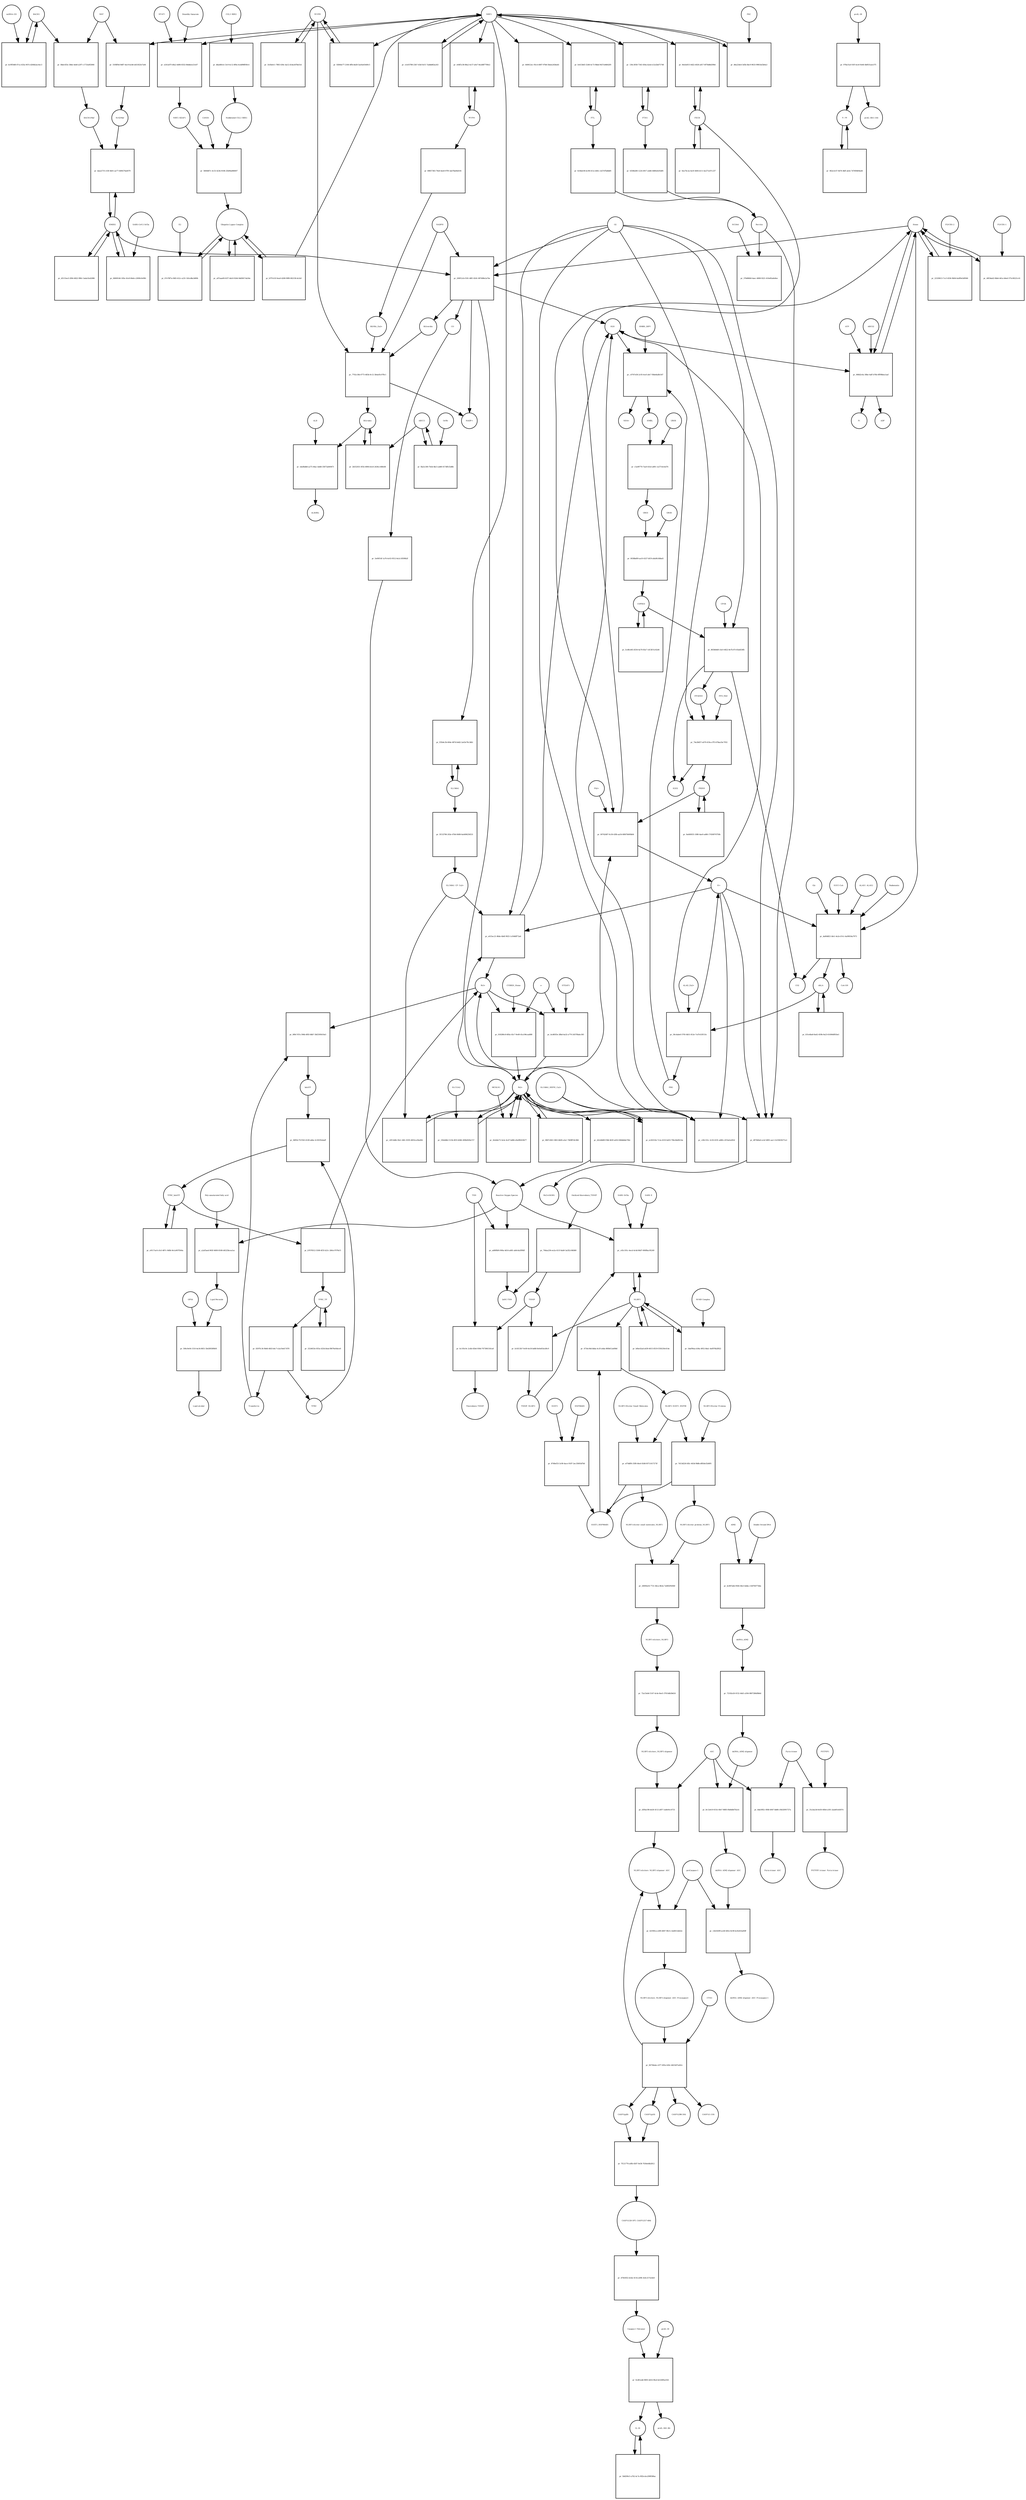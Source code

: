 strict digraph  {
Heme [annotation="urn_miriam_obo.chebi_CHEBI%3A30413", bipartite=0, cls="simple chemical", fontsize=4, label=Heme, shape=circle];
"pr_200f12cb-f181-48f1-8241-897d08e2a7be" [annotation="", bipartite=1, cls=process, fontsize=4, label="pr_200f12cb-f181-48f1-8241-897d08e2a7be", shape=square];
Biliverdin [annotation="urn_miriam_obo.chebi_CHEBI%3A17033", bipartite=0, cls="simple chemical", fontsize=4, label=Biliverdin, shape=circle];
HMOX1 [annotation=urn_miriam_uniprot_P09601, bipartite=0, cls=macromolecule, fontsize=4, label=HMOX1, shape=circle];
O2 [annotation="urn_miriam_obo.chebi_CHEBI%3A15379", bipartite=0, cls="simple chemical", fontsize=4, label=O2, shape=circle];
NADPH [annotation="urn_miriam_obo.chebi_CHEBI%3A16474", bipartite=0, cls="simple chemical", fontsize=4, label=NADPH, shape=circle];
H2O [annotation="urn_miriam_obo.chebi_CHEBI%3A15377", bipartite=0, cls="simple chemical", fontsize=4, label=H2O, shape=circle];
"Fe2+" [annotation="urn_miriam_obo.chebi_CHEBI%3A29033", bipartite=0, cls="simple chemical", fontsize=4, label="Fe2+", shape=circle];
"NADP+" [annotation="urn_miriam_obo.chebi_CHEBI%3A18009", bipartite=0, cls="simple chemical", fontsize=4, label="NADP+", shape=circle];
CO [annotation="urn_miriam_obo.chebi_CHEBI%3A17245", bipartite=0, cls="simple chemical", fontsize=4, label=CO, shape=circle];
"pr_22329613-7ccf-4556-9b94-6a0f9e5d9566" [annotation="", bipartite=1, cls=process, fontsize=4, label="pr_22329613-7ccf-4556-9b94-6a0f9e5d9566", shape=square];
"FLVCR1-2" [annotation=urn_miriam_uniprot_Q9Y5Y0, bipartite=0, cls=macromolecule, fontsize=4, label="FLVCR1-2", shape=circle];
"pr_7702c34b-0773-483b-9c12-3b4a05c978c1" [annotation="", bipartite=1, cls=process, fontsize=4, label="pr_7702c34b-0773-483b-9c12-3b4a05c978c1", shape=square];
Bilirubin [annotation="urn_miriam_obo.chebi_CHEBI%3A16990", bipartite=0, cls="simple chemical", fontsize=4, label=Bilirubin, shape=circle];
BLVRB [annotation=urn_miriam_uniprot_P30043, bipartite=0, cls=macromolecule, fontsize=4, label=BLVRB, shape=circle];
"BLVRA_Zn2+" [annotation="urn_miriam_obo.chebi_CHEBI%3A29805|urn_miriam_uniprot_P53004", bipartite=0, cls=complex, fontsize=4, label="BLVRA_Zn2+", shape=circle];
"pr_2b552031-0f1b-4906-b5c8-2436cc48fe68" [annotation="", bipartite=1, cls=process, fontsize=4, label="pr_2b552031-0f1b-4906-b5c8-2436cc48fe68", shape=square];
ABCC1 [annotation=urn_miriam_uniprot_P02768, bipartite=0, cls=macromolecule, fontsize=4, label=ABCC1, shape=circle];
"pr_ebe8bdb6-a275-46ac-bdd8-35873a849471" [annotation="", bipartite=1, cls=process, fontsize=4, label="pr_ebe8bdb6-a275-46ac-bdd8-35873a849471", shape=square];
ALB [annotation=urn_miriam_uniprot_P02768, bipartite=0, cls=macromolecule, fontsize=4, label=ALB, shape=circle];
"ALB/BIL" [annotation="urn_miriam_uniprot_P02768|urn_miriam_obo.chebi_CHEBI%3A16990", bipartite=0, cls=complex, fontsize=4, label="ALB/BIL", shape=circle];
NRF2 [annotation="", bipartite=0, cls=macromolecule, fontsize=4, label=NRF2, shape=circle];
"pr_51f6ff0d-9d87-4ec9-bcb8-eb51823e7a44" [annotation="", bipartite=1, cls=process, fontsize=4, label="pr_51f6ff0d-9d87-4ec9-bcb8-eb51823e7a44", shape=square];
MAF [annotation=urn_miriam_uniprot_O75444, bipartite=0, cls=macromolecule, fontsize=4, label=MAF, shape=circle];
"Nrf2/Maf" [annotation="", bipartite=0, cls=complex, fontsize=4, label="Nrf2/Maf", shape=circle];
"pr_0bdc455e-38de-4eb0-a297-c1733a0f2066" [annotation="", bipartite=1, cls=process, fontsize=4, label="pr_0bdc455e-38de-4eb0-a297-c1733a0f2066", shape=square];
BACH1 [annotation=urn_miriam_uniprot_O14867, bipartite=0, cls=macromolecule, fontsize=4, label=BACH1, shape=circle];
"BACH1/Maf" [annotation="", bipartite=0, cls=complex, fontsize=4, label="BACH1/Maf", shape=circle];
"pr_bc9f50d8-47ca-433a-947e-d264b2ac4ec3" [annotation="", bipartite=1, cls=process, fontsize=4, label="pr_bc9f50d8-47ca-433a-947e-d264b2ac4ec3", shape=square];
"miRNA-155" [annotation=urn_miriam_ncbigene_406947, bipartite=0, cls="nucleic acid feature", fontsize=4, label="miRNA-155", shape=circle];
"pr_daea571f-c03f-4b01-ae77-fd09276a6079" [annotation="", bipartite=1, cls=process, fontsize=4, label="pr_daea571f-c03f-4b01-ae77-fd09276a6079", shape=square];
PRIN9 [annotation="urn_miriam_obo.chebi_CHEBI%3A15430", bipartite=0, cls="simple chemical", fontsize=4, label=PRIN9, shape=circle];
"pr_00742487-0c36-43fb-aa54-68f47b000b04" [annotation="", bipartite=1, cls=process, fontsize=4, label="pr_00742487-0c36-43fb-aa54-68f47b000b04", shape=square];
FECH [annotation=urn_miriam_uniprot_P22830, bipartite=0, cls=macromolecule, fontsize=4, label=FECH, shape=circle];
"Pb2+" [annotation="urn_miriam_obo.chebi_CHEBI%3A27889", bipartite=0, cls="simple chemical", fontsize=4, label="Pb2+", shape=circle];
"H+" [annotation="urn_miriam_obo.chebi_CHEBI%3A15378", bipartite=0, cls="simple chemical", fontsize=4, label="H+", shape=circle];
"SUCC-CoA" [annotation="urn_miriam_obo.chebi_CHEBI%3A57292", bipartite=0, cls="simple chemical", fontsize=4, label="SUCC-CoA", shape=circle];
"pr_da80d821-bfe1-4e2e-b7e1-4a09034a7973" [annotation="", bipartite=1, cls=process, fontsize=4, label="pr_da80d821-bfe1-4e2e-b7e1-4a09034a7973", shape=square];
dALA [annotation="urn_miriam_obo.chebi_CHEBI%3A356416", bipartite=0, cls="simple chemical", fontsize=4, label=dALA, shape=circle];
ALAS1_ALAS2 [annotation="urn_miriam_uniprot_P13196|urn_miriam_uniprot_P22557", bipartite=0, cls=complex, fontsize=4, label=ALAS1_ALAS2, shape=circle];
Panhematin [annotation="urn_miriam_obo.chebi_CHEBI%3A50385", bipartite=0, cls="simple chemical", fontsize=4, label=Panhematin, shape=circle];
Gly [annotation="urn_miriam_obo.chebi_CHEBI%3A57305", bipartite=0, cls="simple chemical", fontsize=4, label=Gly, shape=circle];
"CoA-SH" [annotation="urn_miriam_obo.chebi_CHEBI%3A15346", bipartite=0, cls="simple chemical", fontsize=4, label="CoA-SH", shape=circle];
CO2 [annotation="urn_miriam_obo.chebi_CHEBI%3A16526", bipartite=0, cls="simple chemical", fontsize=4, label=CO2, shape=circle];
"pr_e241a67f-d0a2-4d06-8332-84ddeee21e67" [annotation="", bipartite=1, cls=process, fontsize=4, label="pr_e241a67f-d0a2-4d06-8332-84ddeee21e67", shape=square];
KEAP1 [annotation=urn_miriam_uniprot_Q14145, bipartite=0, cls=macromolecule, fontsize=4, label=KEAP1, shape=circle];
NRF2_KEAP1 [annotation="urn_miriam_uniprot_Q14145|urn_miriam_uniprot_Q16236", bipartite=0, cls=complex, fontsize=4, label=NRF2_KEAP1, shape=circle];
"Dimethly fumarate" [annotation="urn_miriam_obo.chebi_CHEBI%3A76004", bipartite=0, cls="simple chemical", fontsize=4, label="Dimethly fumarate", shape=circle];
"Ubiquitin Ligase Complex" [annotation="urn_miriam_uniprot_Q14145|urn_miriam_uniprot_Q15843|urn_miriam_uniprot_Q13618|urn_miriam_uniprot_P62877|urn_miriam_uniprot_Q16236|urn_miriam_uniprot_P0CG48|urn_miriam_pubmed_19940261|urn_miriam_interpro_IPR000608", bipartite=0, cls=complex, fontsize=4, label="Ubiquitin Ligase Complex", shape=circle];
"pr_a97aaa69-61f7-4dc8-9244-9dd5817ab34e" [annotation="", bipartite=1, cls=process, fontsize=4, label="pr_a97aaa69-61f7-4dc8-9244-9dd5817ab34e", shape=square];
"pr_30c4abe6-5793-4b51-812e-7cd7e53f153c" [annotation="", bipartite=1, cls=process, fontsize=4, label="pr_30c4abe6-5793-4b51-812e-7cd7e53f153c", shape=square];
PBG [annotation="urn_miriam_obo.chebi_CHEBI%3A58126", bipartite=0, cls="simple chemical", fontsize=4, label=PBG, shape=circle];
"ALAD_Zn2+" [annotation="urn_miriam_uniprot_P13716|urn_miriam_obo.chebi_CHEBI%3A29105", bipartite=0, cls=complex, fontsize=4, label="ALAD_Zn2+", shape=circle];
"pr_c0747e58-2c93-4cef-a8c7-f8de8adfe547" [annotation="", bipartite=1, cls=process, fontsize=4, label="pr_c0747e58-2c93-4cef-a8c7-f8de8adfe547", shape=square];
HMBL [annotation="urn_miriam_obo.chebi_CHEBI%3A57845", bipartite=0, cls="simple chemical", fontsize=4, label=HMBL, shape=circle];
HMBS_DIPY [annotation="urn_miriam_obo.chebi_CHEBI%3A36319|urn_miriam_uniprot_P08397", bipartite=0, cls=complex, fontsize=4, label=HMBS_DIPY, shape=circle];
"NH4+" [annotation="urn_miriam_obo.chebi_CHEBI%3A28938", bipartite=0, cls="simple chemical", fontsize=4, label="NH4+", shape=circle];
"pr_c5a99770-7ea9-41b3-a891-1a5714cfed74" [annotation="", bipartite=1, cls=process, fontsize=4, label="pr_c5a99770-7ea9-41b3-a891-1a5714cfed74", shape=square];
URO3 [annotation="urn_miriam_obo.chebi_CHEBI%3A15437", bipartite=0, cls="simple chemical", fontsize=4, label=URO3, shape=circle];
UROS [annotation=urn_miriam_uniprot_P10746, bipartite=0, cls=macromolecule, fontsize=4, label=UROS, shape=circle];
"pr_0038bd09-aa10-4327-bf19-a8a9fcfd8ad1" [annotation="", bipartite=1, cls=process, fontsize=4, label="pr_0038bd09-aa10-4327-bf19-a8a9fcfd8ad1", shape=square];
COPRO3 [annotation="urn_miriam_obo.chebi_CHEBI%3A15439", bipartite=0, cls="simple chemical", fontsize=4, label=COPRO3, shape=circle];
UROD [annotation=urn_miriam_uniprot_P06132, bipartite=0, cls=macromolecule, fontsize=4, label=UROD, shape=circle];
"pr_8658d4d0-cbc0-4822-8e7b-87c03abf24fb" [annotation="", bipartite=1, cls=process, fontsize=4, label="pr_8658d4d0-cbc0-4822-8e7b-87c03abf24fb", shape=square];
PPGEN9 [annotation="urn_miriam_obo.chebi_CHEBI%3A15435", bipartite=0, cls="simple chemical", fontsize=4, label=PPGEN9, shape=circle];
CPOX [annotation=urn_miriam_uniprot_P36551, bipartite=0, cls=macromolecule, fontsize=4, label=CPOX, shape=circle];
H2O2 [annotation="urn_miriam_obo.chebi_CHEBI%3A16240", bipartite=0, cls="simple chemical", fontsize=4, label=H2O2, shape=circle];
"pr_74e28d57-eb79-419a-a7f5-b78aa1bc7052" [annotation="", bipartite=1, cls=process, fontsize=4, label="pr_74e28d57-eb79-419a-a7f5-b78aa1bc7052", shape=square];
PPO_FAD [annotation="urn_miriam_obo.chebi_CHEBI%3A16238|urn_miriam_uniprot_P50336", bipartite=0, cls=complex, fontsize=4, label=PPO_FAD, shape=circle];
"pr_e1e03788-23b7-41bf-8cf1-7adddd62a243" [annotation="", bipartite=1, cls=process, fontsize=4, label="pr_e1e03788-23b7-41bf-8cf1-7adddd62a243", shape=square];
"pr_031e4ba8-8a42-459b-9a23-616944f81be1" [annotation="", bipartite=1, cls="uncertain process", fontsize=4, label="pr_031e4ba8-8a42-459b-9a23-616944f81be1", shape=square];
"pr_5cd8cd45-d534-4a70-83a7-1d13b7a142d4" [annotation="", bipartite=1, cls="uncertain process", fontsize=4, label="pr_5cd8cd45-d534-4a70-83a7-1d13b7a142d4", shape=square];
"pr_9a460035-1080-4ae0-ad66-17456974750b" [annotation="", bipartite=1, cls="uncertain process", fontsize=4, label="pr_9a460035-1080-4ae0-ad66-17456974750b", shape=square];
"Poly-unsaturated fatty acid" [annotation="urn_miriam_obo.chebi_CHEBI%3A26208", bipartite=0, cls="simple chemical", fontsize=4, label="Poly-unsaturated fatty acid", shape=circle];
"pr_a2af5aed-965f-4600-8168-d4323bcea1ac" [annotation="", bipartite=1, cls=process, fontsize=4, label="pr_a2af5aed-965f-4600-8168-d4323bcea1ac", shape=square];
"Lipid Peroxide" [annotation="urn_miriam_obo.chebi_CHEBI%3A61051", bipartite=0, cls="simple chemical", fontsize=4, label="Lipid Peroxide", shape=circle];
"Reactive Oxygen Species" [annotation="urn_miriam_obo.chebi_CHEBI%3A26523", bipartite=0, cls="simple chemical", fontsize=4, label="Reactive Oxygen Species", shape=circle];
"pr_d974b9a0-a1ef-4891-aec1-0c93630271e2" [annotation="", bipartite=1, cls=process, fontsize=4, label="pr_d974b9a0-a1ef-4891-aec1-0c93630271e2", shape=square];
"Fe(3+)O(OH)" [annotation="urn_miriam_obo.chebi_CHEBI%3A78619", bipartite=0, cls="simple chemical", fontsize=4, label="Fe(3+)O(OH)", shape=circle];
Ferritin [annotation=urn_miriam_uniprot_P02794, bipartite=0, cls=complex, fontsize=4, label=Ferritin, shape=circle];
"pr_c6f12ddb-30e1-44fc-8195-4855ca30a494" [annotation="", bipartite=1, cls=process, fontsize=4, label="pr_c6f12ddb-30e1-44fc-8195-4855ca30a494", shape=square];
"SLC40A1_CP_Cu2+" [annotation="urn_miriam_uniprot_P00450|urn_miriam_uniprot_Q9NP59|urn_miriam_obo.chebi_CHEBI%3A29036", bipartite=0, cls=complex, fontsize=4, label="SLC40A1_CP_Cu2+", shape=circle];
"pr_e615ec21-86de-4b4f-9925-1cf446ff72a6" [annotation="", bipartite=1, cls=process, fontsize=4, label="pr_e615ec21-86de-4b4f-9925-1cf446ff72a6", shape=square];
"Fe3+" [annotation="urn_miriam_obo.chebi_CHEBI%3A29034", bipartite=0, cls="simple chemical", fontsize=4, label="Fe3+", shape=circle];
SLC40A1 [annotation=urn_miriam_ncbigene_30061, bipartite=0, cls="nucleic acid feature", fontsize=4, label=SLC40A1, shape=circle];
"pr_f35b4c3b-664e-487d-b4d2-2a43e78c3db1" [annotation="", bipartite=1, cls=process, fontsize=4, label="pr_f35b4c3b-664e-487d-b4d2-2a43e78c3db1", shape=square];
FTH1 [annotation=urn_miriam_ncbigene_2495, bipartite=0, cls="nucleic acid feature", fontsize=4, label=FTH1, shape=circle];
"pr_136c3058-7343-456a-b2ed-e12e2bd71748" [annotation="", bipartite=1, cls=process, fontsize=4, label="pr_136c3058-7343-456a-b2ed-e12e2bd71748", shape=square];
FTL [annotation=urn_miriam_ncbigene_2512, bipartite=0, cls="nucleic acid feature", fontsize=4, label=FTL, shape=circle];
"pr_fe413b45-5248-4c73-9bbd-9437a9d642f0" [annotation="", bipartite=1, cls=process, fontsize=4, label="pr_fe413b45-5248-4c73-9bbd-9437a9d642f0", shape=square];
"pr_6358b280-1224-4917-a4d6-4480efe05df6" [annotation="", bipartite=1, cls=process, fontsize=4, label="pr_6358b280-1224-4917-a4d6-4480efe05df6", shape=square];
"pr_0c0bdc06-bc98-411e-b40c-cb37d7bdbbf6" [annotation="", bipartite=1, cls=process, fontsize=4, label="pr_0c0bdc06-bc98-411e-b40c-cb37d7bdbbf6", shape=square];
"pr_9eb3e815-0d22-4026-a817-8f7fdd6d390d" [annotation="", bipartite=1, cls=process, fontsize=4, label="pr_9eb3e815-0d22-4026-a817-8f7fdd6d390d", shape=square];
"pr_0ea74c2a-4e3f-4404-b111-be271e07c237" [annotation="", bipartite=1, cls=process, fontsize=4, label="pr_0ea74c2a-4e3f-4404-b111-be271e07c237", shape=square];
"pr_d5115ee3-2f64-4822-99b1-3ada1fa42086" [annotation="", bipartite=1, cls=process, fontsize=4, label="pr_d5115ee3-2f64-4822-99b1-3ada1fa42086", shape=square];
BLVRA [annotation=urn_miriam_ncbigene_644, bipartite=0, cls="nucleic acid feature", fontsize=4, label=BLVRA, shape=circle];
"pr_e64f5c38-88a2-4c57-a0e7-8e2d8f7700e2" [annotation="", bipartite=1, cls=process, fontsize=4, label="pr_e64f5c38-88a2-4c57-a0e7-8e2d8f7700e2", shape=square];
"pr_92844e77-2166-4ffb-bb28-5ae0a45449c5" [annotation="", bipartite=1, cls=process, fontsize=4, label="pr_92844e77-2166-4ffb-bb28-5ae0a45449c5", shape=square];
"pr_1b18a0c1-7883-436c-ba12-d1da3d7bb31d" [annotation="", bipartite=1, cls=process, fontsize=4, label="pr_1b18a0c1-7883-436c-ba12-d1da3d7bb31d", shape=square];
"pr_89857383-79e8-4ee8-97f9-3ab78a84d104" [annotation="", bipartite=1, cls=process, fontsize=4, label="pr_89857383-79e8-4ee8-97f9-3ab78a84d104", shape=square];
"pr_5f132786-202e-47b6-8408-6a4496256531" [annotation="", bipartite=1, cls=process, fontsize=4, label="pr_5f132786-202e-47b6-8408-6a4496256531", shape=square];
"pr_37b686b9-4aec-4808-9221-410e85a6e8ee" [annotation="", bipartite=1, cls=process, fontsize=4, label="pr_37b686b9-4aec-4808-9221-410e85a6e8ee", shape=square];
NCOA4 [annotation=urn_miriam_uniprot_Q13772, bipartite=0, cls=macromolecule, fontsize=4, label=NCOA4, shape=circle];
"pr_018280c8-685a-43c7-9e49-41a196caa888" [annotation="", bipartite=1, cls=process, fontsize=4, label="pr_018280c8-685a-43c7-9e49-41a196caa888", shape=square];
CYBRD1_Heme [annotation="urn_miriam_uniprot_Q53TN4|urn_miriam_obo.chebi_CHEBI%3A30413", bipartite=0, cls=complex, fontsize=4, label=CYBRD1_Heme, shape=circle];
"e-" [annotation="urn_miriam_obo.chebi_CHEBI%3A10545", bipartite=0, cls="simple chemical", fontsize=4, label="e-", shape=circle];
"pr_33fa8db2-513b-4f25-b046-269b4500a727" [annotation="", bipartite=1, cls=process, fontsize=4, label="pr_33fa8db2-513b-4f25-b046-269b4500a727", shape=square];
SLC11A2 [annotation=urn_miriam_uniprot_P49281, bipartite=0, cls=macromolecule, fontsize=4, label=SLC11A2, shape=circle];
"pr_506c9e04-1510-4e34-8651-5b43f6589b91" [annotation="", bipartite=1, cls=process, fontsize=4, label="pr_506c9e04-1510-4e34-8651-5b43f6589b91", shape=square];
"Lipid alcohol" [annotation="urn_miriam_obo.chebi_CHEBI%3A24026", bipartite=0, cls="simple chemical", fontsize=4, label="Lipid alcohol", shape=circle];
GPX4 [annotation=urn_miriam_uniprot_P36969, bipartite=0, cls=macromolecule, fontsize=4, label=GPX4, shape=circle];
"pr_fd069146-185e-41e9-84eb-c2009cfe09fc" [annotation="", bipartite=1, cls=process, fontsize=4, label="pr_fd069146-185e-41e9-84eb-c2009cfe09fc", shape=square];
"SARS-CoV-2 Orf3a" [annotation="urn_miriam_uniprot_P0DTC3|urn_miriam_taxonomy_2697049", bipartite=0, cls=macromolecule, fontsize=4, label="SARS-CoV-2 Orf3a", shape=circle];
"pr_d3cb4b89-f38d-463f-ad16-048dddde706c" [annotation="", bipartite=1, cls=process, fontsize=4, label="pr_d3cb4b89-f38d-463f-ad16-048dddde706c", shape=square];
"pr_fba5c300-7b5d-4bc5-ab80-017dffcf2d8b" [annotation="", bipartite=1, cls=process, fontsize=4, label="pr_fba5c300-7b5d-4bc5-ab80-017dffcf2d8b", shape=square];
Orf9c [annotation=urn_miriam_taxonomy_2697049, bipartite=0, cls=macromolecule, fontsize=4, label=Orf9c, shape=circle];
CUL3_RBX1 [annotation="urn_miriam_uniprot_Q13618|urn_miriam_uniprot_P62877", bipartite=0, cls=complex, fontsize=4, label=CUL3_RBX1, shape=circle];
"pr_dbad40cb-13c9-4c12-8f0a-4cdd96ff49c4" [annotation="", bipartite=1, cls=process, fontsize=4, label="pr_dbad40cb-13c9-4c12-8f0a-4cdd96ff49c4", shape=square];
"Neddylated CUL3_RBX1" [annotation="urn_miriam_uniprot_Q15843|urn_miriam_uniprot_Q13618|urn_miriam_uniprot_P62877", bipartite=0, cls=complex, fontsize=4, label="Neddylated CUL3_RBX1", shape=circle];
"pr_640612ec-95c4-4087-97b8-58afa243beb5" [annotation="", bipartite=1, cls=process, fontsize=4, label="pr_640612ec-95c4-4087-97b8-58afa243beb5", shape=square];
"pr_5849d07c-4c53-423b-9108-25b90a886007" [annotation="", bipartite=1, cls=process, fontsize=4, label="pr_5849d07c-4c53-423b-9108-25b90a886007", shape=square];
CAND1 [annotation=urn_miriam_uniprot_Q86VP6, bipartite=0, cls=macromolecule, fontsize=4, label=CAND1, shape=circle];
E2 [annotation=urn_miriam_interpro_IPR000608, bipartite=0, cls=macromolecule, fontsize=4, label=E2, shape=circle];
"pr_67e78f7a-f483-412c-a231-1b5cd8a3d00b" [annotation="", bipartite=1, cls=process, fontsize=4, label="pr_67e78f7a-f483-412c-a231-1b5cd8a3d00b", shape=square];
"pr_d6a224e4-5d5b-4bc9-9633-9981faf2b0a3" [annotation="", bipartite=1, cls=process, fontsize=4, label="pr_d6a224e4-5d5b-4bc9-9633-9981faf2b0a3", shape=square];
PKC [annotation="urn_miriam_pubmed_12198130|urn_miriam_interpro_IPR012233", bipartite=0, cls=macromolecule, fontsize=4, label=PKC, shape=circle];
"pr_40f3dad2-0bb4-441a-b6ed-575c00221c41" [annotation="", bipartite=1, cls=process, fontsize=4, label="pr_40f3dad2-0bb4-441a-b6ed-575c00221c41", shape=square];
"FLVCR1-1" [annotation=urn_miriam_uniprot_Q9Y5Y0, bipartite=0, cls=macromolecule, fontsize=4, label="FLVCR1-1", shape=circle];
"pr_068d2c6a-38be-4aff-b76b-0ff98bea1aaf" [annotation="", bipartite=1, cls=process, fontsize=4, label="pr_068d2c6a-38be-4aff-b76b-0ff98bea1aaf", shape=square];
ABCG2 [annotation=urn_miriam_uniprot_Q9UNQ0, bipartite=0, cls="macromolecule multimer", fontsize=4, label=ABCG2, shape=circle];
ATP [annotation="urn_miriam_obo.chebi_CHEBI%3A30616", bipartite=0, cls="simple chemical", fontsize=4, label=ATP, shape=circle];
Pi [annotation="urn_miriam_obo.chebi_CHEBI%3A18367", bipartite=0, cls="simple chemical", fontsize=4, label=Pi, shape=circle];
ADP [annotation="urn_miriam_obo.chebi_CHEBI%3A456216", bipartite=0, cls="simple chemical", fontsize=4, label=ADP, shape=circle];
"pr_ec82510e-7c2a-4333-bd33-70bc4bd9214e" [annotation="", bipartite=1, cls=process, fontsize=4, label="pr_ec82510e-7c2a-4333-bd33-70bc4bd9214e", shape=square];
"SLC40A1_HEPH_Cu2+" [annotation="urn_miriam_uniprot_Q9BQS7|urn_miriam_uniprot_Q9NP59|urn_miriam_obo.chebi_CHEBI%3A28694", bipartite=0, cls=complex, fontsize=4, label="SLC40A1_HEPH_Cu2+", shape=circle];
"pr_c49c331c-3c50-4191-a686-c2f14a5e4f2d" [annotation="", bipartite=1, cls=process, fontsize=4, label="pr_c49c331c-3c50-4191-a686-c2f14a5e4f2d", shape=square];
"pr_089c7d7a-394b-4f83-8db7-3bf2595610a5" [annotation="", bipartite=1, cls=process, fontsize=4, label="pr_089c7d7a-394b-4f83-8db7-3bf2595610a5", shape=square];
Transferrin [annotation=urn_miriam_uniprot_P02787, bipartite=0, cls=macromolecule, fontsize=4, label=Transferrin, shape=circle];
holoTF [annotation="urn_miriam_uniprot_P02787|urn_miriam_obo.chebi_CHEBI%3A29034", bipartite=0, cls=complex, fontsize=4, label=holoTF, shape=circle];
TFRC [annotation=urn_miriam_uniprot_P02786, bipartite=0, cls="macromolecule multimer", fontsize=4, label=TFRC, shape=circle];
"pr_06f92c79-f543-4149-ab6a-3c50195ebaff" [annotation="", bipartite=1, cls=process, fontsize=4, label="pr_06f92c79-f543-4149-ab6a-3c50195ebaff", shape=square];
TFRC_holoTF [annotation="urn_miriam_uniprot_P02787|urn_miriam_obo.chebi_CHEBI%3A29034|urn_miriam_uniprot_P02786", bipartite=0, cls=complex, fontsize=4, label=TFRC_holoTF, shape=circle];
"pr_e9117ac6-cfe3-487c-9d0b-9e1a947f564a" [annotation="", bipartite=1, cls=process, fontsize=4, label="pr_e9117ac6-cfe3-487c-9d0b-9e1a947f564a", shape=square];
"pr_b7678512-5508-4f35-b21c-266ce7078cf1" [annotation="", bipartite=1, cls=process, fontsize=4, label="pr_b7678512-5508-4f35-b21c-266ce7078cf1", shape=square];
TFRC_TF [annotation="urn_miriam_uniprot_P02787|urn_miriam_uniprot_P02786", bipartite=0, cls=complex, fontsize=4, label=TFRC_TF, shape=circle];
"pr_4cd65f3e-28bd-4a32-a770-2457f8abc365" [annotation="", bipartite=1, cls=process, fontsize=4, label="pr_4cd65f3e-28bd-4a32-a770-2457f8abc365", shape=square];
STEAP3 [annotation=urn_miriam_uniprot_Q658P3, bipartite=0, cls=macromolecule, fontsize=4, label=STEAP3, shape=circle];
"pr_42eb6e73-3e2e-4cd7-bd84-e9a9f6410b77" [annotation="", bipartite=1, cls=process, fontsize=4, label="pr_42eb6e73-3e2e-4cd7-bd84-e9a9f6410b77", shape=square];
MCOLN1 [annotation=urn_miriam_uniprot_Q9GZU1, bipartite=0, cls=macromolecule, fontsize=4, label=MCOLN1, shape=circle];
"pr_0867c863-1863-4b00-a3a1-7469ff18c966" [annotation="", bipartite=1, cls=process, fontsize=4, label="pr_0867c863-1863-4b00-a3a1-7469ff18c966", shape=square];
"pr_2524653e-855a-425d-bfad-f8676ef4dce0" [annotation="", bipartite=1, cls=process, fontsize=4, label="pr_2524653e-855a-425d-bfad-f8676ef4dce0", shape=square];
"pr_8397fc34-9b46-4fd3-b4c7-e2a19a617d78" [annotation="", bipartite=1, cls=process, fontsize=4, label="pr_8397fc34-9b46-4fd3-b4c7-e2a19a617d78", shape=square];
"pr_b7f7e51f-6ea0-4208-99f8-00215fc4cfa9" [annotation="", bipartite=1, cls=process, fontsize=4, label="pr_b7f7e51f-6ea0-4208-99f8-00215fc4cfa9", shape=square];
"Oxidized thioredoxin_TXNIP" [annotation="urn_miriam_uniprot_P10599|urn_miriam_uniprot_Q9H3M7", bipartite=0, cls=complex, fontsize=4, label="Oxidized thioredoxin_TXNIP", shape=circle];
"pr_70daa236-ee2a-411f-8ab9-3a3f2c04fd60" [annotation="", bipartite=1, cls=process, fontsize=4, label="pr_70daa236-ee2a-411f-8ab9-3a3f2c04fd60", shape=square];
TXNIP [annotation=urn_miriam_uniprot_Q9H3M7, bipartite=0, cls=macromolecule, fontsize=4, label=TXNIP, shape=circle];
"2xHC-TXN" [annotation=urn_miriam_uniprot_P10599, bipartite=0, cls=macromolecule, fontsize=4, label="2xHC-TXN", shape=circle];
NLRP3 [annotation=urn_miriam_uniprot_Q96P20, bipartite=0, cls=macromolecule, fontsize=4, label=NLRP3, shape=circle];
"pr_5daf90aa-b36a-4952-8da1-4ef876b2f822" [annotation="", bipartite=1, cls=process, fontsize=4, label="pr_5daf90aa-b36a-4952-8da1-4ef876b2f822", shape=square];
"Nf-KB Complex" [annotation="urn_miriam_uniprot_P19838|urn_miriam_uniprot_Q04206|urn_miriam_uniprot_Q00653", bipartite=0, cls=complex, fontsize=4, label="Nf-KB Complex", shape=circle];
"pr_b0bc62ad-a639-4615-8519-f350230c614e" [annotation="", bipartite=1, cls=process, fontsize=4, label="pr_b0bc62ad-a639-4615-8519-f350230c614e", shape=square];
TXN [annotation=urn_miriam_uniprot_P10599, bipartite=0, cls=macromolecule, fontsize=4, label=TXN, shape=circle];
"pr_ad69fbf4-900a-4d14-a681-ab0c6a5f9fdf" [annotation="", bipartite=1, cls=process, fontsize=4, label="pr_ad69fbf4-900a-4d14-a681-ab0c6a5f9fdf", shape=square];
"pr_6c193c9c-2cdb-45b4-930d-7673061541a8" [annotation="", bipartite=1, cls=process, fontsize=4, label="pr_6c193c9c-2cdb-45b4-930d-7673061541a8", shape=square];
Thioredoxin_TXNIP [annotation="urn_miriam_uniprot_P10599|urn_miriam_uniprot_Q9H3M7", bipartite=0, cls=complex, fontsize=4, label=Thioredoxin_TXNIP, shape=circle];
HSP90AB1 [annotation=urn_miriam_uniprot_P08238, bipartite=0, cls=macromolecule, fontsize=4, label=HSP90AB1, shape=circle];
"pr_8748ef33-3c90-4ace-9187-2ec35693d7b0" [annotation="", bipartite=1, cls=process, fontsize=4, label="pr_8748ef33-3c90-4ace-9187-2ec35693d7b0", shape=square];
SUGT1 [annotation=urn_miriam_uniprot_Q9Y2Z0, bipartite=0, cls=macromolecule, fontsize=4, label=SUGT1, shape=circle];
SUGT1_HSP90AB1 [annotation="urn_miriam_uniprot_P08238|urn_miriam_uniprot_Q9Y2Z0", bipartite=0, cls=complex, fontsize=4, label=SUGT1_HSP90AB1, shape=circle];
"pr_4734c04d-bbba-4c3f-a4da-80fb612a69b8" [annotation="", bipartite=1, cls=process, fontsize=4, label="pr_4734c04d-bbba-4c3f-a4da-80fb612a69b8", shape=square];
NLRP3_SUGT1_HSP90 [annotation="urn_miriam_uniprot_P08238|urn_miriam_uniprot_Q96P20|urn_miriam_uniprot_Q9Y2Z0", bipartite=0, cls=complex, fontsize=4, label=NLRP3_SUGT1_HSP90, shape=circle];
"pr_b14513b7-9c69-4e18-bd48-8e0e81bcd9c9" [annotation="", bipartite=1, cls=process, fontsize=4, label="pr_b14513b7-9c69-4e18-bd48-8e0e81bcd9c9", shape=square];
TXNIP_NLRP3 [annotation="urn_miriam_uniprot_Q9H3M7|urn_miriam_uniprot_Q96P20", bipartite=0, cls=complex, fontsize=4, label=TXNIP_NLRP3, shape=circle];
"NLRP3 Elicitor Proteins" [annotation="urn_miriam_uniprot_P05067|urn_miriam_uniprot_P09616", bipartite=0, cls=macromolecule, fontsize=4, label="NLRP3 Elicitor Proteins", shape=circle];
"pr_7d13d226-fd5c-463d-9b8b-df83dcf2d495" [annotation="", bipartite=1, cls=process, fontsize=4, label="pr_7d13d226-fd5c-463d-9b8b-df83dcf2d495", shape=square];
"NLRP3 elicitor proteins_NLRP3" [annotation="urn_miriam_uniprot_P09616|urn_miriam_uniprot_P05067|urn_miriam_uniprot_Q96P20", bipartite=0, cls=complex, fontsize=4, label="NLRP3 elicitor proteins_NLRP3", shape=circle];
"NLRP3 Elicitor Small Molecules" [annotation="urn_miriam_obo.chebi_CHEBI%3A46661|urn_miriam_obo.chebi_CHEBI%3A16336|urn_miriam_obo.chebi_CHEBI%3A30563", bipartite=0, cls="simple chemical", fontsize=4, label="NLRP3 Elicitor Small Molecules", shape=circle];
"pr_ef7ddff4-35f8-44e4-9248-f6711617273f" [annotation="", bipartite=1, cls=process, fontsize=4, label="pr_ef7ddff4-35f8-44e4-9248-f6711617273f", shape=square];
"NLRP3 elicitor small molecules_NLRP3" [annotation="urn_miriam_obo.chebi_CHEBI%3A46661|urn_miriam_obo.chebi_CHEBI%3A16336|urn_miriam_obo.chebi_CHEBI%3A30563|urn_miriam_uniprot_Q96P20", bipartite=0, cls=complex, fontsize=4, label="NLRP3 elicitor small molecules_NLRP3", shape=circle];
"pr_26000a54-7721-46ca-8b3a-7a06f2f92fb9" [annotation="", bipartite=1, cls=process, fontsize=4, label="pr_26000a54-7721-46ca-8b3a-7a06f2f92fb9", shape=square];
"NLRP3 elicitors_NLRP3" [annotation="urn_miriam_uniprot_P05067|urn_miriam_uniprot_P09616|urn_miriam_uniprot_P08238|urn_miriam_uniprot_Q96P20|urn_miriam_uniprot_Q9Y2Z0|urn_miriam_obo.chebi_CHEBI%3A46661|urn_miriam_obo.chebi_CHEBI%3A16336|urn_miriam_obo.chebi_CHEBI%3A30563", bipartite=0, cls=complex, fontsize=4, label="NLRP3 elicitors_NLRP3", shape=circle];
"pr_72a15eb6-5147-4c4e-8ee5-37614db3b624" [annotation="", bipartite=1, cls=process, fontsize=4, label="pr_72a15eb6-5147-4c4e-8ee5-37614db3b624", shape=square];
"NLRP3 elicitors_NLRP3 oligomer" [annotation="urn_miriam_obo.chebi_CHEBI%3A36080", bipartite=0, cls="complex multimer", fontsize=4, label="NLRP3 elicitors_NLRP3 oligomer", shape=circle];
"pr_d3f4a198-de26-4112-af07-1abfe9cc6721" [annotation="", bipartite=1, cls=process, fontsize=4, label="pr_d3f4a198-de26-4112-af07-1abfe9cc6721", shape=square];
ASC [annotation=urn_miriam_uniprot_Q9ULZ3, bipartite=0, cls=macromolecule, fontsize=4, label=ASC, shape=circle];
"NLRP3 elicitors_NLRP3 oligomer_ASC" [annotation="urn_miriam_uniprot_Q9ULZ3|urn_miriam_obo.chebi_CHEBI%3A36080", bipartite=0, cls="complex multimer", fontsize=4, label="NLRP3 elicitors_NLRP3 oligomer_ASC", shape=circle];
"pr_0cf5f0ca-a5f8-4067-9fe5-c3a6811dd22e" [annotation="", bipartite=1, cls=process, fontsize=4, label="pr_0cf5f0ca-a5f8-4067-9fe5-c3a6811dd22e", shape=square];
"proCaspase-1" [annotation=urn_miriam_uniprot_P29466, bipartite=0, cls=macromolecule, fontsize=4, label="proCaspase-1", shape=circle];
"NLRP3 elicitors_NLRP3 oligomer_ASC_Procaspase1" [annotation="urn_miriam_uniprot_P29466|urn_miriam_uniprot_Q9ULZ3", bipartite=0, cls="complex multimer", fontsize=4, label="NLRP3 elicitors_NLRP3 oligomer_ASC_Procaspase1", shape=circle];
"pr_6da59f2c-0f48-4947-bb86-c0b32091727a" [annotation="", bipartite=1, cls=process, fontsize=4, label="pr_6da59f2c-0f48-4947-bb86-c0b32091727a", shape=square];
"Pyrin trimer" [annotation=urn_miriam_uniprot_O15553, bipartite=0, cls=complex, fontsize=4, label="Pyrin trimer", shape=circle];
"Pyrin trimer_ASC" [annotation="urn_miriam_uniprot_O15553|urn_miriam_uniprot_Q9ULZ3", bipartite=0, cls=complex, fontsize=4, label="Pyrin trimer_ASC", shape=circle];
"pr_31a3aa3d-6e50-40b4-a181-2aab01eb507e" [annotation="", bipartite=1, cls=process, fontsize=4, label="pr_31a3aa3d-6e50-40b4-a181-2aab01eb507e", shape=square];
PSTPIP1 [annotation=urn_miriam_uniprot_O43586, bipartite=0, cls="macromolecule multimer", fontsize=4, label=PSTPIP1, shape=circle];
"PSTPIP1 trimer_Pyrin trimer" [annotation="urn_miriam_uniprot_O15553|urn_miriam_uniprot_O43586", bipartite=0, cls=complex, fontsize=4, label="PSTPIP1 trimer_Pyrin trimer", shape=circle];
"Double Strand DNA" [annotation="urn_miriam_obo.chebi_CHEBI%3A16991", bipartite=0, cls="simple chemical", fontsize=4, label="Double Strand DNA", shape=circle];
"pr_bc887abb-9564-44e3-bdda-c1b97b977dda" [annotation="", bipartite=1, cls=process, fontsize=4, label="pr_bc887abb-9564-44e3-bdda-c1b97b977dda", shape=square];
dsDNA_AIM2 [annotation="urn_miriam_obo.chebi_CHEBI%3A16991|urn_miriam_uniprot_O14862", bipartite=0, cls=complex, fontsize=4, label=dsDNA_AIM2, shape=circle];
AIM2 [annotation=urn_miriam_uniprot_O14862, bipartite=0, cls=macromolecule, fontsize=4, label=AIM2, shape=circle];
"pr_72182e26-0152-44d1-a504-0807286d9b6d" [annotation="", bipartite=1, cls=process, fontsize=4, label="pr_72182e26-0152-44d1-a504-0807286d9b6d", shape=square];
"dsDNA_AIM2 oligomer" [annotation="urn_miriam_obo.chebi_CHEBI%3A36080", bipartite=0, cls=complex, fontsize=4, label="dsDNA_AIM2 oligomer", shape=circle];
"pr_8c12efc9-615e-40e7-8685-f6d4db47b2cb" [annotation="", bipartite=1, cls=process, fontsize=4, label="pr_8c12efc9-615e-40e7-8685-f6d4db47b2cb", shape=square];
"dsDNA_AIM2 oligomer_ASC" [annotation="urn_miriam_obo.chebi_CHEBI%3A36080|urn_miriam_uniprot_Q9ULZ3", bipartite=0, cls=complex, fontsize=4, label="dsDNA_AIM2 oligomer_ASC", shape=circle];
"pr_12b18299-acb9-481e-8c90-bc9e453a85ff" [annotation="", bipartite=1, cls=process, fontsize=4, label="pr_12b18299-acb9-481e-8c90-bc9e453a85ff", shape=square];
"dsDNA_AIM2 oligomer_ASC_Procaspase-1" [annotation="", bipartite=0, cls=complex, fontsize=4, label="dsDNA_AIM2 oligomer_ASC_Procaspase-1", shape=circle];
"pr_06758abe-c677-495e-b50c-b821bf7a441c" [annotation="", bipartite=1, cls=process, fontsize=4, label="pr_06758abe-c677-495e-b50c-b821bf7a441c", shape=square];
"CASP1(p20)" [annotation=urn_miriam_uniprot_P29466, bipartite=0, cls=macromolecule, fontsize=4, label="CASP1(p20)", shape=circle];
CTSG [annotation=urn_miriam_uniprot_P08311, bipartite=0, cls=macromolecule, fontsize=4, label=CTSG, shape=circle];
"CASP1(298-316)" [annotation=urn_miriam_uniprot_P29466, bipartite=0, cls=macromolecule, fontsize=4, label="CASP1(298-316)", shape=circle];
"CASP1(1-119)" [annotation=urn_miriam_uniprot_P29466, bipartite=0, cls=macromolecule, fontsize=4, label="CASP1(1-119)", shape=circle];
"CASP1(p10)" [annotation=urn_miriam_uniprot_P29466, bipartite=0, cls=macromolecule, fontsize=4, label="CASP1(p10)", shape=circle];
"pr_7f121776-a0fb-4587-9e58-7636e0db2812" [annotation="", bipartite=1, cls=process, fontsize=4, label="pr_7f121776-a0fb-4587-9e58-7636e0db2812", shape=square];
"CASP1(120-197)_CASP1(317-404)" [annotation=urn_miriam_uniprot_P29466, bipartite=0, cls=complex, fontsize=4, label="CASP1(120-197)_CASP1(317-404)", shape=circle];
"pr_d7443f22-dcbe-411b-a494-3e4c217ee4e6" [annotation="", bipartite=1, cls=process, fontsize=4, label="pr_d7443f22-dcbe-411b-a494-3e4c217ee4e6", shape=square];
"Caspase-1 Tetramer" [annotation=urn_miriam_uniprot_P29466, bipartite=0, cls="complex multimer", fontsize=4, label="Caspase-1 Tetramer", shape=circle];
"proIL-1B" [annotation=urn_miriam_uniprot_P01584, bipartite=0, cls=macromolecule, fontsize=4, label="proIL-1B", shape=circle];
"pr_978a31af-01ff-4ce0-9e46-4bf031aee375" [annotation="", bipartite=1, cls=process, fontsize=4, label="pr_978a31af-01ff-4ce0-9e46-4bf031aee375", shape=square];
"IL-1B" [annotation=urn_miriam_uniprot_P01584, bipartite=0, cls=macromolecule, fontsize=4, label="IL-1B", shape=circle];
"proIL-1B(1-116)" [annotation=urn_miriam_uniprot_P01584, bipartite=0, cls=macromolecule, fontsize=4, label="proIL-1B(1-116)", shape=circle];
"pr_062e3c47-0b76-4bff-ab3e-7d74f9d04ed4" [annotation="", bipartite=1, cls="omitted process", fontsize=4, label="pr_062e3c47-0b76-4bff-ab3e-7d74f9d04ed4", shape=square];
"pr_c45c191c-4ecd-4c4d-86d7-000f8ac95249" [annotation="", bipartite=1, cls=process, fontsize=4, label="pr_c45c191c-4ecd-4c4d-86d7-000f8ac95249", shape=square];
"SARS E" [annotation=urn_miriam_uniprot_P59637, bipartite=0, cls=macromolecule, fontsize=4, label="SARS E", shape=circle];
"SARS Orf3a" [annotation=urn_miriam_uniprot_P59632, bipartite=0, cls=macromolecule, fontsize=4, label="SARS Orf3a", shape=circle];
"proIL-18" [annotation=urn_miriam_uniprot_Q14116, bipartite=0, cls=macromolecule, fontsize=4, label="proIL-18", shape=circle];
"pr_0cd61edd-9695-4d14-9fa4-6e526f0a2541" [annotation="", bipartite=1, cls=process, fontsize=4, label="pr_0cd61edd-9695-4d14-9fa4-6e526f0a2541", shape=square];
"IL-18" [annotation=urn_miriam_uniprot_Q14116, bipartite=0, cls=macromolecule, fontsize=4, label="IL-18", shape=circle];
"proIL-18(1-36)" [annotation=urn_miriam_uniprot_Q14116, bipartite=0, cls=macromolecule, fontsize=4, label="proIL-18(1-36)", shape=circle];
"pr_5b8290c5-a762-4c7a-9f2b-dce299f589ac" [annotation="", bipartite=1, cls="omitted process", fontsize=4, label="pr_5b8290c5-a762-4c7a-9f2b-dce299f589ac", shape=square];
"pr_5e00f14f-1a76-4c63-9512-6e2c18590b2f" [annotation="", bipartite=1, cls=process, fontsize=4, label="pr_5e00f14f-1a76-4c63-9512-6e2c18590b2f", shape=square];
Heme -> "pr_200f12cb-f181-48f1-8241-897d08e2a7be"  [annotation="", interaction_type=consumption];
Heme -> "pr_22329613-7ccf-4556-9b94-6a0f9e5d9566"  [annotation="", interaction_type=consumption];
Heme -> "pr_da80d821-bfe1-4e2e-b7e1-4a09034a7973"  [annotation=urn_miriam_pubmed_25446301, interaction_type=inhibition];
Heme -> "pr_40f3dad2-0bb4-441a-b6ed-575c00221c41"  [annotation="", interaction_type=consumption];
Heme -> "pr_068d2c6a-38be-4aff-b76b-0ff98bea1aaf"  [annotation="", interaction_type=consumption];
"pr_200f12cb-f181-48f1-8241-897d08e2a7be" -> Biliverdin  [annotation="", interaction_type=production];
"pr_200f12cb-f181-48f1-8241-897d08e2a7be" -> H2O  [annotation="", interaction_type=production];
"pr_200f12cb-f181-48f1-8241-897d08e2a7be" -> "Fe2+"  [annotation="", interaction_type=production];
"pr_200f12cb-f181-48f1-8241-897d08e2a7be" -> "NADP+"  [annotation="", interaction_type=production];
"pr_200f12cb-f181-48f1-8241-897d08e2a7be" -> CO  [annotation="", interaction_type=production];
Biliverdin -> "pr_7702c34b-0773-483b-9c12-3b4a05c978c1"  [annotation="", interaction_type=consumption];
HMOX1 -> "pr_200f12cb-f181-48f1-8241-897d08e2a7be"  [annotation="", interaction_type=catalysis];
HMOX1 -> "pr_daea571f-c03f-4b01-ae77-fd09276a6079"  [annotation="", interaction_type=consumption];
HMOX1 -> "pr_d5115ee3-2f64-4822-99b1-3ada1fa42086"  [annotation="", interaction_type=consumption];
HMOX1 -> "pr_fd069146-185e-41e9-84eb-c2009cfe09fc"  [annotation="", interaction_type=consumption];
O2 -> "pr_200f12cb-f181-48f1-8241-897d08e2a7be"  [annotation="", interaction_type=consumption];
O2 -> "pr_8658d4d0-cbc0-4822-8e7b-87c03abf24fb"  [annotation="", interaction_type=consumption];
O2 -> "pr_74e28d57-eb79-419a-a7f5-b78aa1bc7052"  [annotation="", interaction_type=consumption];
O2 -> "pr_d974b9a0-a1ef-4891-aec1-0c93630271e2"  [annotation="", interaction_type=consumption];
O2 -> "pr_e615ec21-86de-4b4f-9925-1cf446ff72a6"  [annotation="", interaction_type=consumption];
O2 -> "pr_c49c331c-3c50-4191-a686-c2f14a5e4f2d"  [annotation="", interaction_type=consumption];
NADPH -> "pr_200f12cb-f181-48f1-8241-897d08e2a7be"  [annotation="", interaction_type=consumption];
NADPH -> "pr_7702c34b-0773-483b-9c12-3b4a05c978c1"  [annotation="", interaction_type=consumption];
H2O -> "pr_c0747e58-2c93-4cef-a8c7-f8de8adfe547"  [annotation="", interaction_type=consumption];
H2O -> "pr_068d2c6a-38be-4aff-b76b-0ff98bea1aaf"  [annotation="", interaction_type=consumption];
"Fe2+" -> "pr_00742487-0c36-43fb-aa54-68f47b000b04"  [annotation="", interaction_type=consumption];
"Fe2+" -> "pr_d974b9a0-a1ef-4891-aec1-0c93630271e2"  [annotation="", interaction_type=consumption];
"Fe2+" -> "pr_c6f12ddb-30e1-44fc-8195-4855ca30a494"  [annotation="", interaction_type=consumption];
"Fe2+" -> "pr_e615ec21-86de-4b4f-9925-1cf446ff72a6"  [annotation="", interaction_type=consumption];
"Fe2+" -> "pr_33fa8db2-513b-4f25-b046-269b4500a727"  [annotation="", interaction_type=consumption];
"Fe2+" -> "pr_d3cb4b89-f38d-463f-ad16-048dddde706c"  [annotation="urn_miriam_pubmed_26794443|urn_miriam_pubmed_30692038", interaction_type=catalysis];
"Fe2+" -> "pr_ec82510e-7c2a-4333-bd33-70bc4bd9214e"  [annotation="", interaction_type=consumption];
"Fe2+" -> "pr_c49c331c-3c50-4191-a686-c2f14a5e4f2d"  [annotation="", interaction_type=consumption];
"Fe2+" -> "pr_42eb6e73-3e2e-4cd7-bd84-e9a9f6410b77"  [annotation="", interaction_type=consumption];
"Fe2+" -> "pr_0867c863-1863-4b00-a3a1-7469ff18c966"  [annotation="", interaction_type=consumption];
CO -> "pr_5e00f14f-1a76-4c63-9512-6e2c18590b2f"  [annotation="urn_miriam_pubmed_28356568|urn_miriam_pubmed_25770182", interaction_type=inhibition];
"pr_22329613-7ccf-4556-9b94-6a0f9e5d9566" -> Heme  [annotation="", interaction_type=production];
"FLVCR1-2" -> "pr_22329613-7ccf-4556-9b94-6a0f9e5d9566"  [annotation="", interaction_type=catalysis];
"pr_7702c34b-0773-483b-9c12-3b4a05c978c1" -> Bilirubin  [annotation="", interaction_type=production];
"pr_7702c34b-0773-483b-9c12-3b4a05c978c1" -> "NADP+"  [annotation="", interaction_type=production];
Bilirubin -> "pr_2b552031-0f1b-4906-b5c8-2436cc48fe68"  [annotation="", interaction_type=consumption];
Bilirubin -> "pr_ebe8bdb6-a275-46ac-bdd8-35873a849471"  [annotation="", interaction_type=consumption];
BLVRB -> "pr_7702c34b-0773-483b-9c12-3b4a05c978c1"  [annotation="", interaction_type=catalysis];
BLVRB -> "pr_92844e77-2166-4ffb-bb28-5ae0a45449c5"  [annotation="", interaction_type=consumption];
BLVRB -> "pr_1b18a0c1-7883-436c-ba12-d1da3d7bb31d"  [annotation="", interaction_type=consumption];
"BLVRA_Zn2+" -> "pr_7702c34b-0773-483b-9c12-3b4a05c978c1"  [annotation="", interaction_type=catalysis];
"pr_2b552031-0f1b-4906-b5c8-2436cc48fe68" -> Bilirubin  [annotation="", interaction_type=production];
ABCC1 -> "pr_2b552031-0f1b-4906-b5c8-2436cc48fe68"  [annotation="", interaction_type=catalysis];
ABCC1 -> "pr_fba5c300-7b5d-4bc5-ab80-017dffcf2d8b"  [annotation="", interaction_type=consumption];
"pr_ebe8bdb6-a275-46ac-bdd8-35873a849471" -> "ALB/BIL"  [annotation="", interaction_type=production];
ALB -> "pr_ebe8bdb6-a275-46ac-bdd8-35873a849471"  [annotation="", interaction_type=consumption];
NRF2 -> "pr_51f6ff0d-9d87-4ec9-bcb8-eb51823e7a44"  [annotation="", interaction_type=consumption];
NRF2 -> "pr_e241a67f-d0a2-4d06-8332-84ddeee21e67"  [annotation="", interaction_type=consumption];
NRF2 -> "pr_e1e03788-23b7-41bf-8cf1-7adddd62a243"  [annotation="", interaction_type=consumption];
NRF2 -> "pr_f35b4c3b-664e-487d-b4d2-2a43e78c3db1"  [annotation=urn_miriam_pubmed_30692038, interaction_type=catalysis];
NRF2 -> "pr_136c3058-7343-456a-b2ed-e12e2bd71748"  [annotation=urn_miriam_pubmed_30692038, interaction_type=catalysis];
NRF2 -> "pr_fe413b45-5248-4c73-9bbd-9437a9d642f0"  [annotation=urn_miriam_pubmed_30692038, interaction_type=catalysis];
NRF2 -> "pr_9eb3e815-0d22-4026-a817-8f7fdd6d390d"  [annotation="urn_miriam_pubmed_30692038|urn_miriam_pubmed_23766848", interaction_type=catalysis];
NRF2 -> "pr_e64f5c38-88a2-4c57-a0e7-8e2d8f7700e2"  [annotation=urn_miriam_pubmed_30692038, interaction_type=catalysis];
NRF2 -> "pr_92844e77-2166-4ffb-bb28-5ae0a45449c5"  [annotation=urn_miriam_pubmed_30692038, interaction_type=catalysis];
NRF2 -> "pr_640612ec-95c4-4087-97b8-58afa243beb5"  [annotation="", interaction_type=consumption];
NRF2 -> "pr_d6a224e4-5d5b-4bc9-9633-9981faf2b0a3"  [annotation="", interaction_type=consumption];
"pr_51f6ff0d-9d87-4ec9-bcb8-eb51823e7a44" -> "Nrf2/Maf"  [annotation="", interaction_type=production];
MAF -> "pr_51f6ff0d-9d87-4ec9-bcb8-eb51823e7a44"  [annotation="", interaction_type=consumption];
MAF -> "pr_0bdc455e-38de-4eb0-a297-c1733a0f2066"  [annotation="", interaction_type=consumption];
"Nrf2/Maf" -> "pr_daea571f-c03f-4b01-ae77-fd09276a6079"  [annotation="urn_miriam_pubmed_10473555|urn_miriam_pubmed_31827672|urn_miriam_pubmed_30692038|urn_miriam_pubmed_29717933", interaction_type=catalysis];
"pr_0bdc455e-38de-4eb0-a297-c1733a0f2066" -> "BACH1/Maf"  [annotation="", interaction_type=production];
BACH1 -> "pr_0bdc455e-38de-4eb0-a297-c1733a0f2066"  [annotation="", interaction_type=consumption];
BACH1 -> "pr_bc9f50d8-47ca-433a-947e-d264b2ac4ec3"  [annotation="", interaction_type=consumption];
"BACH1/Maf" -> "pr_daea571f-c03f-4b01-ae77-fd09276a6079"  [annotation="urn_miriam_pubmed_10473555|urn_miriam_pubmed_31827672|urn_miriam_pubmed_30692038|urn_miriam_pubmed_29717933", interaction_type=inhibition];
"pr_bc9f50d8-47ca-433a-947e-d264b2ac4ec3" -> BACH1  [annotation="", interaction_type=production];
"miRNA-155" -> "pr_bc9f50d8-47ca-433a-947e-d264b2ac4ec3"  [annotation="urn_miriam_pubmed_28082120|urn_miriam_pubmed_21982894", interaction_type=inhibition];
"pr_daea571f-c03f-4b01-ae77-fd09276a6079" -> HMOX1  [annotation="", interaction_type=production];
PRIN9 -> "pr_00742487-0c36-43fb-aa54-68f47b000b04"  [annotation="", interaction_type=consumption];
PRIN9 -> "pr_9a460035-1080-4ae0-ad66-17456974750b"  [annotation="", interaction_type=consumption];
"pr_00742487-0c36-43fb-aa54-68f47b000b04" -> Heme  [annotation="", interaction_type=production];
"pr_00742487-0c36-43fb-aa54-68f47b000b04" -> "H+"  [annotation="", interaction_type=production];
FECH -> "pr_00742487-0c36-43fb-aa54-68f47b000b04"  [annotation="", interaction_type=catalysis];
FECH -> "pr_9eb3e815-0d22-4026-a817-8f7fdd6d390d"  [annotation="", interaction_type=consumption];
FECH -> "pr_0ea74c2a-4e3f-4404-b111-be271e07c237"  [annotation="", interaction_type=consumption];
"Pb2+" -> "pr_00742487-0c36-43fb-aa54-68f47b000b04"  [annotation="", interaction_type=inhibition];
"H+" -> "pr_da80d821-bfe1-4e2e-b7e1-4a09034a7973"  [annotation="", interaction_type=consumption];
"H+" -> "pr_d974b9a0-a1ef-4891-aec1-0c93630271e2"  [annotation="", interaction_type=consumption];
"H+" -> "pr_e615ec21-86de-4b4f-9925-1cf446ff72a6"  [annotation="", interaction_type=consumption];
"H+" -> "pr_c49c331c-3c50-4191-a686-c2f14a5e4f2d"  [annotation="", interaction_type=consumption];
"SUCC-CoA" -> "pr_da80d821-bfe1-4e2e-b7e1-4a09034a7973"  [annotation="", interaction_type=consumption];
"pr_da80d821-bfe1-4e2e-b7e1-4a09034a7973" -> dALA  [annotation="", interaction_type=production];
"pr_da80d821-bfe1-4e2e-b7e1-4a09034a7973" -> "CoA-SH"  [annotation="", interaction_type=production];
"pr_da80d821-bfe1-4e2e-b7e1-4a09034a7973" -> CO2  [annotation="", interaction_type=production];
dALA -> "pr_30c4abe6-5793-4b51-812e-7cd7e53f153c"  [annotation="", interaction_type=consumption];
dALA -> "pr_031e4ba8-8a42-459b-9a23-616944f81be1"  [annotation="", interaction_type=consumption];
ALAS1_ALAS2 -> "pr_da80d821-bfe1-4e2e-b7e1-4a09034a7973"  [annotation=urn_miriam_pubmed_25446301, interaction_type=catalysis];
Panhematin -> "pr_da80d821-bfe1-4e2e-b7e1-4a09034a7973"  [annotation=urn_miriam_pubmed_25446301, interaction_type=inhibition];
Gly -> "pr_da80d821-bfe1-4e2e-b7e1-4a09034a7973"  [annotation="", interaction_type=consumption];
"pr_e241a67f-d0a2-4d06-8332-84ddeee21e67" -> NRF2_KEAP1  [annotation="", interaction_type=production];
KEAP1 -> "pr_e241a67f-d0a2-4d06-8332-84ddeee21e67"  [annotation="", interaction_type=consumption];
NRF2_KEAP1 -> "pr_5849d07c-4c53-423b-9108-25b90a886007"  [annotation="", interaction_type=consumption];
"Dimethly fumarate" -> "pr_e241a67f-d0a2-4d06-8332-84ddeee21e67"  [annotation="urn_miriam_pubmed_15282312|urn_miriam_pubmed_20486766|urn_miriam_pubmed_31692987|urn_miriam_pubmed_15572695|urn_miriam_pubmed_32132672", interaction_type=inhibition];
"Ubiquitin Ligase Complex" -> "pr_a97aaa69-61f7-4dc8-9244-9dd5817ab34e"  [annotation="", interaction_type=consumption];
"Ubiquitin Ligase Complex" -> "pr_67e78f7a-f483-412c-a231-1b5cd8a3d00b"  [annotation="", interaction_type=consumption];
"Ubiquitin Ligase Complex" -> "pr_b7f7e51f-6ea0-4208-99f8-00215fc4cfa9"  [annotation="", interaction_type=consumption];
"pr_a97aaa69-61f7-4dc8-9244-9dd5817ab34e" -> "Ubiquitin Ligase Complex"  [annotation="", interaction_type=production];
"pr_30c4abe6-5793-4b51-812e-7cd7e53f153c" -> PBG  [annotation="", interaction_type=production];
"pr_30c4abe6-5793-4b51-812e-7cd7e53f153c" -> "H+"  [annotation="", interaction_type=production];
"pr_30c4abe6-5793-4b51-812e-7cd7e53f153c" -> H2O  [annotation="", interaction_type=production];
PBG -> "pr_c0747e58-2c93-4cef-a8c7-f8de8adfe547"  [annotation="", interaction_type=consumption];
"ALAD_Zn2+" -> "pr_30c4abe6-5793-4b51-812e-7cd7e53f153c"  [annotation="", interaction_type=catalysis];
"pr_c0747e58-2c93-4cef-a8c7-f8de8adfe547" -> HMBL  [annotation="", interaction_type=production];
"pr_c0747e58-2c93-4cef-a8c7-f8de8adfe547" -> "NH4+"  [annotation="", interaction_type=production];
HMBL -> "pr_c5a99770-7ea9-41b3-a891-1a5714cfed74"  [annotation="", interaction_type=consumption];
HMBS_DIPY -> "pr_c0747e58-2c93-4cef-a8c7-f8de8adfe547"  [annotation="", interaction_type=catalysis];
"pr_c5a99770-7ea9-41b3-a891-1a5714cfed74" -> URO3  [annotation="", interaction_type=production];
URO3 -> "pr_0038bd09-aa10-4327-bf19-a8a9fcfd8ad1"  [annotation="", interaction_type=consumption];
UROS -> "pr_c5a99770-7ea9-41b3-a891-1a5714cfed74"  [annotation="", interaction_type=catalysis];
"pr_0038bd09-aa10-4327-bf19-a8a9fcfd8ad1" -> COPRO3  [annotation="", interaction_type=production];
COPRO3 -> "pr_8658d4d0-cbc0-4822-8e7b-87c03abf24fb"  [annotation="", interaction_type=consumption];
COPRO3 -> "pr_5cd8cd45-d534-4a70-83a7-1d13b7a142d4"  [annotation="", interaction_type=consumption];
UROD -> "pr_0038bd09-aa10-4327-bf19-a8a9fcfd8ad1"  [annotation="", interaction_type=catalysis];
"pr_8658d4d0-cbc0-4822-8e7b-87c03abf24fb" -> PPGEN9  [annotation="", interaction_type=production];
"pr_8658d4d0-cbc0-4822-8e7b-87c03abf24fb" -> CO2  [annotation="", interaction_type=production];
"pr_8658d4d0-cbc0-4822-8e7b-87c03abf24fb" -> H2O2  [annotation="", interaction_type=production];
PPGEN9 -> "pr_74e28d57-eb79-419a-a7f5-b78aa1bc7052"  [annotation="", interaction_type=consumption];
CPOX -> "pr_8658d4d0-cbc0-4822-8e7b-87c03abf24fb"  [annotation="", interaction_type=catalysis];
"pr_74e28d57-eb79-419a-a7f5-b78aa1bc7052" -> PRIN9  [annotation="", interaction_type=production];
"pr_74e28d57-eb79-419a-a7f5-b78aa1bc7052" -> H2O2  [annotation="", interaction_type=production];
PPO_FAD -> "pr_74e28d57-eb79-419a-a7f5-b78aa1bc7052"  [annotation="", interaction_type=catalysis];
"pr_e1e03788-23b7-41bf-8cf1-7adddd62a243" -> NRF2  [annotation="", interaction_type=production];
"pr_031e4ba8-8a42-459b-9a23-616944f81be1" -> dALA  [annotation="", interaction_type=production];
"pr_5cd8cd45-d534-4a70-83a7-1d13b7a142d4" -> COPRO3  [annotation="", interaction_type=production];
"pr_9a460035-1080-4ae0-ad66-17456974750b" -> PRIN9  [annotation="", interaction_type=production];
"Poly-unsaturated fatty acid" -> "pr_a2af5aed-965f-4600-8168-d4323bcea1ac"  [annotation="", interaction_type=consumption];
"pr_a2af5aed-965f-4600-8168-d4323bcea1ac" -> "Lipid Peroxide"  [annotation="", interaction_type=production];
"Lipid Peroxide" -> "pr_506c9e04-1510-4e34-8651-5b43f6589b91"  [annotation="", interaction_type=consumption];
"Reactive Oxygen Species" -> "pr_a2af5aed-965f-4600-8168-d4323bcea1ac"  [annotation="urn_miriam_pubmed_26794443|urn_miriam_pubmed_30692038", interaction_type=catalysis];
"Reactive Oxygen Species" -> "pr_ad69fbf4-900a-4d14-a681-ab0c6a5f9fdf"  [annotation="", interaction_type="necessary stimulation"];
"Reactive Oxygen Species" -> "pr_c45c191c-4ecd-4c4d-86d7-000f8ac95249"  [annotation="urn_miriam_pubmed_29789363|urn_miriam_pubmed_26331680", interaction_type="necessary stimulation"];
"pr_d974b9a0-a1ef-4891-aec1-0c93630271e2" -> "Fe(3+)O(OH)"  [annotation="", interaction_type=production];
Ferritin -> "pr_d974b9a0-a1ef-4891-aec1-0c93630271e2"  [annotation="", interaction_type=catalysis];
Ferritin -> "pr_37b686b9-4aec-4808-9221-410e85a6e8ee"  [annotation="", interaction_type=consumption];
"pr_c6f12ddb-30e1-44fc-8195-4855ca30a494" -> "Fe2+"  [annotation="", interaction_type=production];
"SLC40A1_CP_Cu2+" -> "pr_c6f12ddb-30e1-44fc-8195-4855ca30a494"  [annotation="", interaction_type=catalysis];
"SLC40A1_CP_Cu2+" -> "pr_e615ec21-86de-4b4f-9925-1cf446ff72a6"  [annotation="", interaction_type=catalysis];
"pr_e615ec21-86de-4b4f-9925-1cf446ff72a6" -> "Fe3+"  [annotation="", interaction_type=production];
"pr_e615ec21-86de-4b4f-9925-1cf446ff72a6" -> H2O  [annotation="", interaction_type=production];
"Fe3+" -> "pr_018280c8-685a-43c7-9e49-41a196caa888"  [annotation="", interaction_type=consumption];
"Fe3+" -> "pr_089c7d7a-394b-4f83-8db7-3bf2595610a5"  [annotation="", interaction_type=consumption];
"Fe3+" -> "pr_4cd65f3e-28bd-4a32-a770-2457f8abc365"  [annotation="", interaction_type=consumption];
SLC40A1 -> "pr_f35b4c3b-664e-487d-b4d2-2a43e78c3db1"  [annotation="", interaction_type=consumption];
SLC40A1 -> "pr_5f132786-202e-47b6-8408-6a4496256531"  [annotation="", interaction_type=consumption];
"pr_f35b4c3b-664e-487d-b4d2-2a43e78c3db1" -> SLC40A1  [annotation="", interaction_type=production];
FTH1 -> "pr_136c3058-7343-456a-b2ed-e12e2bd71748"  [annotation="", interaction_type=consumption];
FTH1 -> "pr_6358b280-1224-4917-a4d6-4480efe05df6"  [annotation="", interaction_type=consumption];
"pr_136c3058-7343-456a-b2ed-e12e2bd71748" -> FTH1  [annotation="", interaction_type=production];
FTL -> "pr_fe413b45-5248-4c73-9bbd-9437a9d642f0"  [annotation="", interaction_type=consumption];
FTL -> "pr_0c0bdc06-bc98-411e-b40c-cb37d7bdbbf6"  [annotation="", interaction_type=consumption];
"pr_fe413b45-5248-4c73-9bbd-9437a9d642f0" -> FTL  [annotation="", interaction_type=production];
"pr_6358b280-1224-4917-a4d6-4480efe05df6" -> Ferritin  [annotation="", interaction_type=production];
"pr_0c0bdc06-bc98-411e-b40c-cb37d7bdbbf6" -> Ferritin  [annotation="", interaction_type=production];
"pr_9eb3e815-0d22-4026-a817-8f7fdd6d390d" -> FECH  [annotation="", interaction_type=production];
"pr_0ea74c2a-4e3f-4404-b111-be271e07c237" -> FECH  [annotation="", interaction_type=production];
"pr_d5115ee3-2f64-4822-99b1-3ada1fa42086" -> HMOX1  [annotation="", interaction_type=production];
BLVRA -> "pr_e64f5c38-88a2-4c57-a0e7-8e2d8f7700e2"  [annotation="", interaction_type=consumption];
BLVRA -> "pr_89857383-79e8-4ee8-97f9-3ab78a84d104"  [annotation="", interaction_type=consumption];
"pr_e64f5c38-88a2-4c57-a0e7-8e2d8f7700e2" -> BLVRA  [annotation="", interaction_type=production];
"pr_92844e77-2166-4ffb-bb28-5ae0a45449c5" -> BLVRB  [annotation="", interaction_type=production];
"pr_1b18a0c1-7883-436c-ba12-d1da3d7bb31d" -> BLVRB  [annotation="", interaction_type=production];
"pr_89857383-79e8-4ee8-97f9-3ab78a84d104" -> "BLVRA_Zn2+"  [annotation="", interaction_type=production];
"pr_5f132786-202e-47b6-8408-6a4496256531" -> "SLC40A1_CP_Cu2+"  [annotation="", interaction_type=production];
NCOA4 -> "pr_37b686b9-4aec-4808-9221-410e85a6e8ee"  [annotation=urn_miriam_pubmed_30692038, interaction_type=catalysis];
"pr_018280c8-685a-43c7-9e49-41a196caa888" -> "Fe2+"  [annotation="", interaction_type=production];
CYBRD1_Heme -> "pr_018280c8-685a-43c7-9e49-41a196caa888"  [annotation="", interaction_type=catalysis];
"e-" -> "pr_018280c8-685a-43c7-9e49-41a196caa888"  [annotation="", interaction_type=consumption];
"e-" -> "pr_4cd65f3e-28bd-4a32-a770-2457f8abc365"  [annotation="", interaction_type=consumption];
"pr_33fa8db2-513b-4f25-b046-269b4500a727" -> "Fe2+"  [annotation="", interaction_type=production];
SLC11A2 -> "pr_33fa8db2-513b-4f25-b046-269b4500a727"  [annotation="", interaction_type=catalysis];
"pr_506c9e04-1510-4e34-8651-5b43f6589b91" -> "Lipid alcohol"  [annotation="", interaction_type=production];
GPX4 -> "pr_506c9e04-1510-4e34-8651-5b43f6589b91"  [annotation="urn_miriam_pubmed_26794443|urn_miriam_pubmed_30692038", interaction_type=catalysis];
"pr_fd069146-185e-41e9-84eb-c2009cfe09fc" -> HMOX1  [annotation="", interaction_type=production];
"SARS-CoV-2 Orf3a" -> "pr_fd069146-185e-41e9-84eb-c2009cfe09fc"  [annotation="urn_miriam_doi_10.1101%2F2020.03.22.002386|urn_miriam_taxonomy_2697049", interaction_type=modulation];
"pr_d3cb4b89-f38d-463f-ad16-048dddde706c" -> "Reactive Oxygen Species"  [annotation="", interaction_type=production];
"pr_fba5c300-7b5d-4bc5-ab80-017dffcf2d8b" -> ABCC1  [annotation="", interaction_type=production];
Orf9c -> "pr_fba5c300-7b5d-4bc5-ab80-017dffcf2d8b"  [annotation="urn_miriam_doi_10.1101%2F2020.03.22.002386|urn_miriam_taxonomy_2697049", interaction_type=modulation];
CUL3_RBX1 -> "pr_dbad40cb-13c9-4c12-8f0a-4cdd96ff49c4"  [annotation="", interaction_type=consumption];
"pr_dbad40cb-13c9-4c12-8f0a-4cdd96ff49c4" -> "Neddylated CUL3_RBX1"  [annotation="", interaction_type=production];
"Neddylated CUL3_RBX1" -> "pr_5849d07c-4c53-423b-9108-25b90a886007"  [annotation="", interaction_type=consumption];
"pr_5849d07c-4c53-423b-9108-25b90a886007" -> "Ubiquitin Ligase Complex"  [annotation="", interaction_type=production];
CAND1 -> "pr_5849d07c-4c53-423b-9108-25b90a886007"  [annotation="urn_miriam_pubmed_20486766|urn_miriam_pubmed_31692987|urn_miriam_pubmed_16449638|urn_miriam_pubmed_15572695", interaction_type=inhibition];
E2 -> "pr_67e78f7a-f483-412c-a231-1b5cd8a3d00b"  [annotation="", interaction_type=consumption];
"pr_67e78f7a-f483-412c-a231-1b5cd8a3d00b" -> "Ubiquitin Ligase Complex"  [annotation="", interaction_type=production];
"pr_d6a224e4-5d5b-4bc9-9633-9981faf2b0a3" -> NRF2  [annotation="", interaction_type=production];
PKC -> "pr_d6a224e4-5d5b-4bc9-9633-9981faf2b0a3"  [annotation="urn_miriam_pubmed_31692987|urn_miriam_pubmed_12198130", interaction_type=catalysis];
"pr_40f3dad2-0bb4-441a-b6ed-575c00221c41" -> Heme  [annotation="", interaction_type=production];
"FLVCR1-1" -> "pr_40f3dad2-0bb4-441a-b6ed-575c00221c41"  [annotation="", interaction_type=catalysis];
"pr_068d2c6a-38be-4aff-b76b-0ff98bea1aaf" -> Heme  [annotation="", interaction_type=production];
"pr_068d2c6a-38be-4aff-b76b-0ff98bea1aaf" -> Pi  [annotation="", interaction_type=production];
"pr_068d2c6a-38be-4aff-b76b-0ff98bea1aaf" -> ADP  [annotation="", interaction_type=production];
ABCG2 -> "pr_068d2c6a-38be-4aff-b76b-0ff98bea1aaf"  [annotation="", interaction_type=catalysis];
ATP -> "pr_068d2c6a-38be-4aff-b76b-0ff98bea1aaf"  [annotation="", interaction_type=consumption];
"pr_ec82510e-7c2a-4333-bd33-70bc4bd9214e" -> "Fe2+"  [annotation="", interaction_type=production];
"SLC40A1_HEPH_Cu2+" -> "pr_ec82510e-7c2a-4333-bd33-70bc4bd9214e"  [annotation="", interaction_type=catalysis];
"SLC40A1_HEPH_Cu2+" -> "pr_c49c331c-3c50-4191-a686-c2f14a5e4f2d"  [annotation="", interaction_type=catalysis];
"pr_c49c331c-3c50-4191-a686-c2f14a5e4f2d" -> "Fe3+"  [annotation="", interaction_type=production];
"pr_c49c331c-3c50-4191-a686-c2f14a5e4f2d" -> H2O  [annotation="", interaction_type=production];
"pr_089c7d7a-394b-4f83-8db7-3bf2595610a5" -> holoTF  [annotation="", interaction_type=production];
Transferrin -> "pr_089c7d7a-394b-4f83-8db7-3bf2595610a5"  [annotation="", interaction_type=consumption];
holoTF -> "pr_06f92c79-f543-4149-ab6a-3c50195ebaff"  [annotation="", interaction_type=consumption];
TFRC -> "pr_06f92c79-f543-4149-ab6a-3c50195ebaff"  [annotation="", interaction_type=consumption];
"pr_06f92c79-f543-4149-ab6a-3c50195ebaff" -> TFRC_holoTF  [annotation="", interaction_type=production];
TFRC_holoTF -> "pr_e9117ac6-cfe3-487c-9d0b-9e1a947f564a"  [annotation="", interaction_type=consumption];
TFRC_holoTF -> "pr_b7678512-5508-4f35-b21c-266ce7078cf1"  [annotation="", interaction_type=consumption];
"pr_e9117ac6-cfe3-487c-9d0b-9e1a947f564a" -> TFRC_holoTF  [annotation="", interaction_type=production];
"pr_b7678512-5508-4f35-b21c-266ce7078cf1" -> "Fe3+"  [annotation="", interaction_type=production];
"pr_b7678512-5508-4f35-b21c-266ce7078cf1" -> TFRC_TF  [annotation="", interaction_type=production];
TFRC_TF -> "pr_2524653e-855a-425d-bfad-f8676ef4dce0"  [annotation="", interaction_type=consumption];
TFRC_TF -> "pr_8397fc34-9b46-4fd3-b4c7-e2a19a617d78"  [annotation="", interaction_type=consumption];
"pr_4cd65f3e-28bd-4a32-a770-2457f8abc365" -> "Fe2+"  [annotation="", interaction_type=production];
STEAP3 -> "pr_4cd65f3e-28bd-4a32-a770-2457f8abc365"  [annotation="", interaction_type=catalysis];
"pr_42eb6e73-3e2e-4cd7-bd84-e9a9f6410b77" -> "Fe2+"  [annotation="", interaction_type=production];
MCOLN1 -> "pr_42eb6e73-3e2e-4cd7-bd84-e9a9f6410b77"  [annotation="", interaction_type=catalysis];
"pr_0867c863-1863-4b00-a3a1-7469ff18c966" -> "Fe2+"  [annotation="", interaction_type=production];
"pr_2524653e-855a-425d-bfad-f8676ef4dce0" -> TFRC_TF  [annotation="", interaction_type=production];
"pr_8397fc34-9b46-4fd3-b4c7-e2a19a617d78" -> TFRC  [annotation="", interaction_type=production];
"pr_8397fc34-9b46-4fd3-b4c7-e2a19a617d78" -> Transferrin  [annotation="", interaction_type=production];
"pr_b7f7e51f-6ea0-4208-99f8-00215fc4cfa9" -> "Ubiquitin Ligase Complex"  [annotation="", interaction_type=production];
"pr_b7f7e51f-6ea0-4208-99f8-00215fc4cfa9" -> NRF2  [annotation="", interaction_type=production];
"Oxidized thioredoxin_TXNIP" -> "pr_70daa236-ee2a-411f-8ab9-3a3f2c04fd60"  [annotation="", interaction_type=consumption];
"pr_70daa236-ee2a-411f-8ab9-3a3f2c04fd60" -> TXNIP  [annotation="", interaction_type=production];
"pr_70daa236-ee2a-411f-8ab9-3a3f2c04fd60" -> "2xHC-TXN"  [annotation="", interaction_type=production];
TXNIP -> "pr_6c193c9c-2cdb-45b4-930d-7673061541a8"  [annotation="", interaction_type=consumption];
TXNIP -> "pr_b14513b7-9c69-4e18-bd48-8e0e81bcd9c9"  [annotation="", interaction_type=consumption];
NLRP3 -> "pr_5daf90aa-b36a-4952-8da1-4ef876b2f822"  [annotation="", interaction_type=consumption];
NLRP3 -> "pr_b0bc62ad-a639-4615-8519-f350230c614e"  [annotation="", interaction_type=consumption];
NLRP3 -> "pr_4734c04d-bbba-4c3f-a4da-80fb612a69b8"  [annotation="", interaction_type=consumption];
NLRP3 -> "pr_b14513b7-9c69-4e18-bd48-8e0e81bcd9c9"  [annotation="", interaction_type=consumption];
NLRP3 -> "pr_c45c191c-4ecd-4c4d-86d7-000f8ac95249"  [annotation="", interaction_type=consumption];
"pr_5daf90aa-b36a-4952-8da1-4ef876b2f822" -> NLRP3  [annotation="", interaction_type=production];
"Nf-KB Complex" -> "pr_5daf90aa-b36a-4952-8da1-4ef876b2f822"  [annotation="", interaction_type=catalysis];
"pr_b0bc62ad-a639-4615-8519-f350230c614e" -> NLRP3  [annotation="", interaction_type=production];
TXN -> "pr_ad69fbf4-900a-4d14-a681-ab0c6a5f9fdf"  [annotation="", interaction_type=consumption];
TXN -> "pr_6c193c9c-2cdb-45b4-930d-7673061541a8"  [annotation="", interaction_type=consumption];
"pr_ad69fbf4-900a-4d14-a681-ab0c6a5f9fdf" -> "2xHC-TXN"  [annotation="", interaction_type=production];
"pr_6c193c9c-2cdb-45b4-930d-7673061541a8" -> Thioredoxin_TXNIP  [annotation="", interaction_type=production];
HSP90AB1 -> "pr_8748ef33-3c90-4ace-9187-2ec35693d7b0"  [annotation="", interaction_type=consumption];
"pr_8748ef33-3c90-4ace-9187-2ec35693d7b0" -> SUGT1_HSP90AB1  [annotation="", interaction_type=production];
SUGT1 -> "pr_8748ef33-3c90-4ace-9187-2ec35693d7b0"  [annotation="", interaction_type=consumption];
SUGT1_HSP90AB1 -> "pr_4734c04d-bbba-4c3f-a4da-80fb612a69b8"  [annotation="", interaction_type=consumption];
"pr_4734c04d-bbba-4c3f-a4da-80fb612a69b8" -> NLRP3_SUGT1_HSP90  [annotation="", interaction_type=production];
NLRP3_SUGT1_HSP90 -> "pr_7d13d226-fd5c-463d-9b8b-df83dcf2d495"  [annotation="", interaction_type=consumption];
NLRP3_SUGT1_HSP90 -> "pr_ef7ddff4-35f8-44e4-9248-f6711617273f"  [annotation="", interaction_type=consumption];
"pr_b14513b7-9c69-4e18-bd48-8e0e81bcd9c9" -> TXNIP_NLRP3  [annotation="", interaction_type=production];
TXNIP_NLRP3 -> "pr_c45c191c-4ecd-4c4d-86d7-000f8ac95249"  [annotation="urn_miriam_pubmed_29789363|urn_miriam_pubmed_26331680", interaction_type="necessary stimulation"];
"NLRP3 Elicitor Proteins" -> "pr_7d13d226-fd5c-463d-9b8b-df83dcf2d495"  [annotation="", interaction_type=consumption];
"pr_7d13d226-fd5c-463d-9b8b-df83dcf2d495" -> "NLRP3 elicitor proteins_NLRP3"  [annotation="", interaction_type=production];
"pr_7d13d226-fd5c-463d-9b8b-df83dcf2d495" -> SUGT1_HSP90AB1  [annotation="", interaction_type=production];
"NLRP3 elicitor proteins_NLRP3" -> "pr_26000a54-7721-46ca-8b3a-7a06f2f92fb9"  [annotation="", interaction_type=consumption];
"NLRP3 Elicitor Small Molecules" -> "pr_ef7ddff4-35f8-44e4-9248-f6711617273f"  [annotation="", interaction_type=consumption];
"pr_ef7ddff4-35f8-44e4-9248-f6711617273f" -> "NLRP3 elicitor small molecules_NLRP3"  [annotation="", interaction_type=production];
"pr_ef7ddff4-35f8-44e4-9248-f6711617273f" -> SUGT1_HSP90AB1  [annotation="", interaction_type=production];
"NLRP3 elicitor small molecules_NLRP3" -> "pr_26000a54-7721-46ca-8b3a-7a06f2f92fb9"  [annotation="", interaction_type=consumption];
"pr_26000a54-7721-46ca-8b3a-7a06f2f92fb9" -> "NLRP3 elicitors_NLRP3"  [annotation="", interaction_type=production];
"NLRP3 elicitors_NLRP3" -> "pr_72a15eb6-5147-4c4e-8ee5-37614db3b624"  [annotation="", interaction_type=consumption];
"pr_72a15eb6-5147-4c4e-8ee5-37614db3b624" -> "NLRP3 elicitors_NLRP3 oligomer"  [annotation="", interaction_type=production];
"NLRP3 elicitors_NLRP3 oligomer" -> "pr_d3f4a198-de26-4112-af07-1abfe9cc6721"  [annotation="", interaction_type=consumption];
"pr_d3f4a198-de26-4112-af07-1abfe9cc6721" -> "NLRP3 elicitors_NLRP3 oligomer_ASC"  [annotation="", interaction_type=production];
ASC -> "pr_d3f4a198-de26-4112-af07-1abfe9cc6721"  [annotation="", interaction_type=consumption];
ASC -> "pr_6da59f2c-0f48-4947-bb86-c0b32091727a"  [annotation="", interaction_type=consumption];
ASC -> "pr_8c12efc9-615e-40e7-8685-f6d4db47b2cb"  [annotation="", interaction_type=consumption];
"NLRP3 elicitors_NLRP3 oligomer_ASC" -> "pr_0cf5f0ca-a5f8-4067-9fe5-c3a6811dd22e"  [annotation="", interaction_type=consumption];
"pr_0cf5f0ca-a5f8-4067-9fe5-c3a6811dd22e" -> "NLRP3 elicitors_NLRP3 oligomer_ASC_Procaspase1"  [annotation="", interaction_type=production];
"proCaspase-1" -> "pr_0cf5f0ca-a5f8-4067-9fe5-c3a6811dd22e"  [annotation="", interaction_type=consumption];
"proCaspase-1" -> "pr_12b18299-acb9-481e-8c90-bc9e453a85ff"  [annotation="", interaction_type=consumption];
"NLRP3 elicitors_NLRP3 oligomer_ASC_Procaspase1" -> "pr_06758abe-c677-495e-b50c-b821bf7a441c"  [annotation="", interaction_type=consumption];
"pr_6da59f2c-0f48-4947-bb86-c0b32091727a" -> "Pyrin trimer_ASC"  [annotation="", interaction_type=production];
"Pyrin trimer" -> "pr_6da59f2c-0f48-4947-bb86-c0b32091727a"  [annotation="", interaction_type=consumption];
"Pyrin trimer" -> "pr_31a3aa3d-6e50-40b4-a181-2aab01eb507e"  [annotation="", interaction_type=consumption];
"pr_31a3aa3d-6e50-40b4-a181-2aab01eb507e" -> "PSTPIP1 trimer_Pyrin trimer"  [annotation="", interaction_type=production];
PSTPIP1 -> "pr_31a3aa3d-6e50-40b4-a181-2aab01eb507e"  [annotation="", interaction_type=consumption];
"Double Strand DNA" -> "pr_bc887abb-9564-44e3-bdda-c1b97b977dda"  [annotation="", interaction_type=consumption];
"pr_bc887abb-9564-44e3-bdda-c1b97b977dda" -> dsDNA_AIM2  [annotation="", interaction_type=production];
dsDNA_AIM2 -> "pr_72182e26-0152-44d1-a504-0807286d9b6d"  [annotation="", interaction_type=consumption];
AIM2 -> "pr_bc887abb-9564-44e3-bdda-c1b97b977dda"  [annotation="", interaction_type=consumption];
"pr_72182e26-0152-44d1-a504-0807286d9b6d" -> "dsDNA_AIM2 oligomer"  [annotation="", interaction_type=production];
"dsDNA_AIM2 oligomer" -> "pr_8c12efc9-615e-40e7-8685-f6d4db47b2cb"  [annotation="", interaction_type=consumption];
"pr_8c12efc9-615e-40e7-8685-f6d4db47b2cb" -> "dsDNA_AIM2 oligomer_ASC"  [annotation="", interaction_type=production];
"dsDNA_AIM2 oligomer_ASC" -> "pr_12b18299-acb9-481e-8c90-bc9e453a85ff"  [annotation="", interaction_type=consumption];
"pr_12b18299-acb9-481e-8c90-bc9e453a85ff" -> "dsDNA_AIM2 oligomer_ASC_Procaspase-1"  [annotation="", interaction_type=production];
"pr_06758abe-c677-495e-b50c-b821bf7a441c" -> "CASP1(p20)"  [annotation="", interaction_type=production];
"pr_06758abe-c677-495e-b50c-b821bf7a441c" -> "CASP1(298-316)"  [annotation="", interaction_type=production];
"pr_06758abe-c677-495e-b50c-b821bf7a441c" -> "CASP1(1-119)"  [annotation="", interaction_type=production];
"pr_06758abe-c677-495e-b50c-b821bf7a441c" -> "CASP1(p10)"  [annotation="", interaction_type=production];
"pr_06758abe-c677-495e-b50c-b821bf7a441c" -> "NLRP3 elicitors_NLRP3 oligomer_ASC"  [annotation="", interaction_type=production];
"CASP1(p20)" -> "pr_7f121776-a0fb-4587-9e58-7636e0db2812"  [annotation="", interaction_type=consumption];
CTSG -> "pr_06758abe-c677-495e-b50c-b821bf7a441c"  [annotation="", interaction_type=catalysis];
"CASP1(p10)" -> "pr_7f121776-a0fb-4587-9e58-7636e0db2812"  [annotation="", interaction_type=consumption];
"pr_7f121776-a0fb-4587-9e58-7636e0db2812" -> "CASP1(120-197)_CASP1(317-404)"  [annotation="", interaction_type=production];
"CASP1(120-197)_CASP1(317-404)" -> "pr_d7443f22-dcbe-411b-a494-3e4c217ee4e6"  [annotation="", interaction_type=consumption];
"pr_d7443f22-dcbe-411b-a494-3e4c217ee4e6" -> "Caspase-1 Tetramer"  [annotation="", interaction_type=production];
"Caspase-1 Tetramer" -> "pr_0cd61edd-9695-4d14-9fa4-6e526f0a2541"  [annotation="", interaction_type=catalysis];
"proIL-1B" -> "pr_978a31af-01ff-4ce0-9e46-4bf031aee375"  [annotation="", interaction_type=consumption];
"pr_978a31af-01ff-4ce0-9e46-4bf031aee375" -> "IL-1B"  [annotation="", interaction_type=production];
"pr_978a31af-01ff-4ce0-9e46-4bf031aee375" -> "proIL-1B(1-116)"  [annotation="", interaction_type=production];
"IL-1B" -> "pr_062e3c47-0b76-4bff-ab3e-7d74f9d04ed4"  [annotation="", interaction_type=consumption];
"pr_062e3c47-0b76-4bff-ab3e-7d74f9d04ed4" -> "IL-1B"  [annotation="", interaction_type=production];
"pr_c45c191c-4ecd-4c4d-86d7-000f8ac95249" -> NLRP3  [annotation="", interaction_type=production];
"SARS E" -> "pr_c45c191c-4ecd-4c4d-86d7-000f8ac95249"  [annotation="urn_miriam_pubmed_29789363|urn_miriam_pubmed_26331680", interaction_type="necessary stimulation"];
"SARS Orf3a" -> "pr_c45c191c-4ecd-4c4d-86d7-000f8ac95249"  [annotation="urn_miriam_pubmed_29789363|urn_miriam_pubmed_26331680", interaction_type="necessary stimulation"];
"proIL-18" -> "pr_0cd61edd-9695-4d14-9fa4-6e526f0a2541"  [annotation="", interaction_type=consumption];
"pr_0cd61edd-9695-4d14-9fa4-6e526f0a2541" -> "IL-18"  [annotation="", interaction_type=production];
"pr_0cd61edd-9695-4d14-9fa4-6e526f0a2541" -> "proIL-18(1-36)"  [annotation="", interaction_type=production];
"IL-18" -> "pr_5b8290c5-a762-4c7a-9f2b-dce299f589ac"  [annotation="", interaction_type=consumption];
"pr_5b8290c5-a762-4c7a-9f2b-dce299f589ac" -> "IL-18"  [annotation="", interaction_type=production];
"pr_5e00f14f-1a76-4c63-9512-6e2c18590b2f" -> "Reactive Oxygen Species"  [annotation="", interaction_type=production];
}
